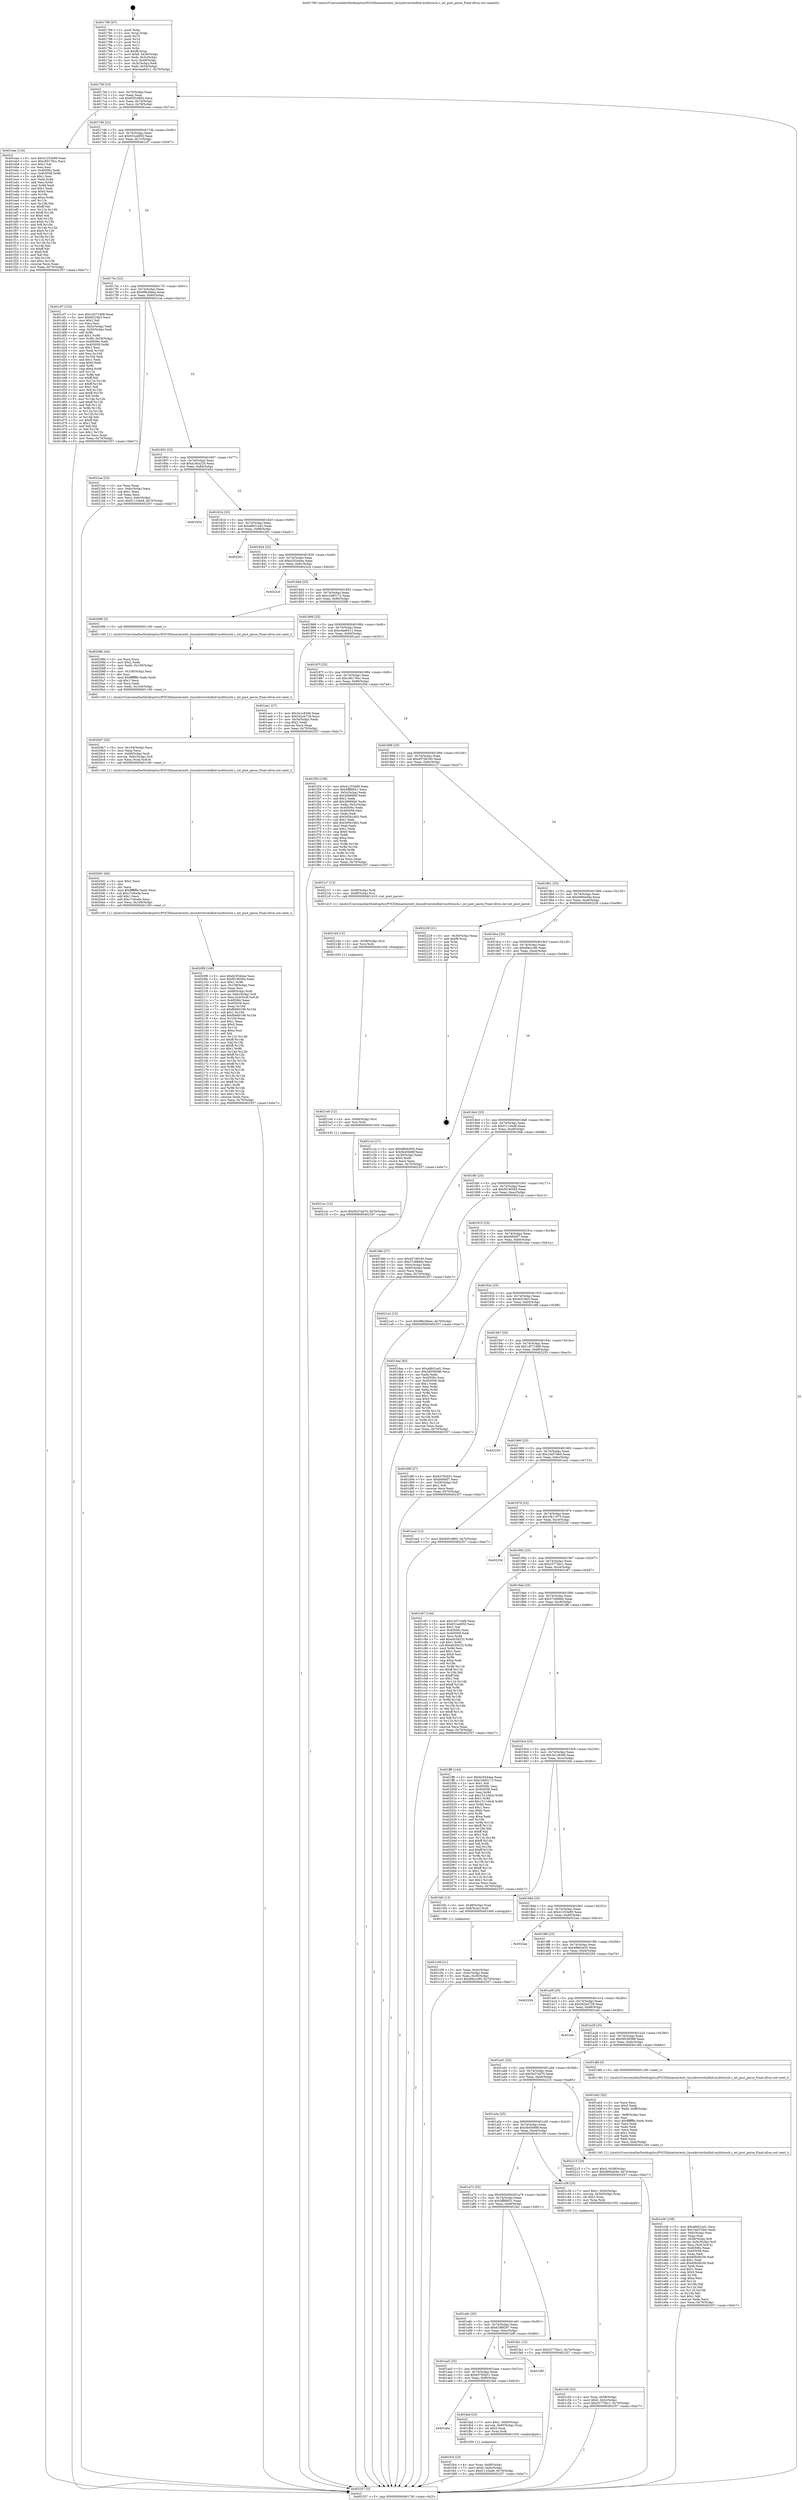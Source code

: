 digraph "0x401790" {
  label = "0x401790 (/mnt/c/Users/mathe/Desktop/tcc/POCII/binaries/extr_linuxdrivershidhid-multitouch.c_mt_post_parse_Final-ollvm.out::main(0))"
  labelloc = "t"
  node[shape=record]

  Entry [label="",width=0.3,height=0.3,shape=circle,fillcolor=black,style=filled]
  "0x4017bf" [label="{
     0x4017bf [23]\l
     | [instrs]\l
     &nbsp;&nbsp;0x4017bf \<+3\>: mov -0x70(%rbp),%eax\l
     &nbsp;&nbsp;0x4017c2 \<+2\>: mov %eax,%ecx\l
     &nbsp;&nbsp;0x4017c4 \<+6\>: sub $0x83f1d902,%ecx\l
     &nbsp;&nbsp;0x4017ca \<+3\>: mov %eax,-0x74(%rbp)\l
     &nbsp;&nbsp;0x4017cd \<+3\>: mov %ecx,-0x78(%rbp)\l
     &nbsp;&nbsp;0x4017d0 \<+6\>: je 0000000000401eae \<main+0x71e\>\l
  }"]
  "0x401eae" [label="{
     0x401eae [134]\l
     | [instrs]\l
     &nbsp;&nbsp;0x401eae \<+5\>: mov $0x41253e99,%eax\l
     &nbsp;&nbsp;0x401eb3 \<+5\>: mov $0xc90178cc,%ecx\l
     &nbsp;&nbsp;0x401eb8 \<+2\>: mov $0x1,%dl\l
     &nbsp;&nbsp;0x401eba \<+2\>: xor %esi,%esi\l
     &nbsp;&nbsp;0x401ebc \<+7\>: mov 0x40506c,%edi\l
     &nbsp;&nbsp;0x401ec3 \<+8\>: mov 0x405058,%r8d\l
     &nbsp;&nbsp;0x401ecb \<+3\>: sub $0x1,%esi\l
     &nbsp;&nbsp;0x401ece \<+3\>: mov %edi,%r9d\l
     &nbsp;&nbsp;0x401ed1 \<+3\>: add %esi,%r9d\l
     &nbsp;&nbsp;0x401ed4 \<+4\>: imul %r9d,%edi\l
     &nbsp;&nbsp;0x401ed8 \<+3\>: and $0x1,%edi\l
     &nbsp;&nbsp;0x401edb \<+3\>: cmp $0x0,%edi\l
     &nbsp;&nbsp;0x401ede \<+4\>: sete %r10b\l
     &nbsp;&nbsp;0x401ee2 \<+4\>: cmp $0xa,%r8d\l
     &nbsp;&nbsp;0x401ee6 \<+4\>: setl %r11b\l
     &nbsp;&nbsp;0x401eea \<+3\>: mov %r10b,%bl\l
     &nbsp;&nbsp;0x401eed \<+3\>: xor $0xff,%bl\l
     &nbsp;&nbsp;0x401ef0 \<+3\>: mov %r11b,%r14b\l
     &nbsp;&nbsp;0x401ef3 \<+4\>: xor $0xff,%r14b\l
     &nbsp;&nbsp;0x401ef7 \<+3\>: xor $0x0,%dl\l
     &nbsp;&nbsp;0x401efa \<+3\>: mov %bl,%r15b\l
     &nbsp;&nbsp;0x401efd \<+4\>: and $0x0,%r15b\l
     &nbsp;&nbsp;0x401f01 \<+3\>: and %dl,%r10b\l
     &nbsp;&nbsp;0x401f04 \<+3\>: mov %r14b,%r12b\l
     &nbsp;&nbsp;0x401f07 \<+4\>: and $0x0,%r12b\l
     &nbsp;&nbsp;0x401f0b \<+3\>: and %dl,%r11b\l
     &nbsp;&nbsp;0x401f0e \<+3\>: or %r10b,%r15b\l
     &nbsp;&nbsp;0x401f11 \<+3\>: or %r11b,%r12b\l
     &nbsp;&nbsp;0x401f14 \<+3\>: xor %r12b,%r15b\l
     &nbsp;&nbsp;0x401f17 \<+3\>: or %r14b,%bl\l
     &nbsp;&nbsp;0x401f1a \<+3\>: xor $0xff,%bl\l
     &nbsp;&nbsp;0x401f1d \<+3\>: or $0x0,%dl\l
     &nbsp;&nbsp;0x401f20 \<+2\>: and %dl,%bl\l
     &nbsp;&nbsp;0x401f22 \<+3\>: or %bl,%r15b\l
     &nbsp;&nbsp;0x401f25 \<+4\>: test $0x1,%r15b\l
     &nbsp;&nbsp;0x401f29 \<+3\>: cmovne %ecx,%eax\l
     &nbsp;&nbsp;0x401f2c \<+3\>: mov %eax,-0x70(%rbp)\l
     &nbsp;&nbsp;0x401f2f \<+5\>: jmp 0000000000402357 \<main+0xbc7\>\l
  }"]
  "0x4017d6" [label="{
     0x4017d6 [22]\l
     | [instrs]\l
     &nbsp;&nbsp;0x4017d6 \<+5\>: jmp 00000000004017db \<main+0x4b\>\l
     &nbsp;&nbsp;0x4017db \<+3\>: mov -0x74(%rbp),%eax\l
     &nbsp;&nbsp;0x4017de \<+5\>: sub $0x931a4950,%eax\l
     &nbsp;&nbsp;0x4017e3 \<+3\>: mov %eax,-0x7c(%rbp)\l
     &nbsp;&nbsp;0x4017e6 \<+6\>: je 0000000000401cf7 \<main+0x567\>\l
  }"]
  Exit [label="",width=0.3,height=0.3,shape=circle,fillcolor=black,style=filled,peripheries=2]
  "0x401cf7" [label="{
     0x401cf7 [152]\l
     | [instrs]\l
     &nbsp;&nbsp;0x401cf7 \<+5\>: mov $0x145719d9,%eax\l
     &nbsp;&nbsp;0x401cfc \<+5\>: mov $0xfd316b3,%ecx\l
     &nbsp;&nbsp;0x401d01 \<+2\>: mov $0x1,%dl\l
     &nbsp;&nbsp;0x401d03 \<+2\>: xor %esi,%esi\l
     &nbsp;&nbsp;0x401d05 \<+3\>: mov -0x5c(%rbp),%edi\l
     &nbsp;&nbsp;0x401d08 \<+3\>: cmp -0x50(%rbp),%edi\l
     &nbsp;&nbsp;0x401d0b \<+4\>: setl %r8b\l
     &nbsp;&nbsp;0x401d0f \<+4\>: and $0x1,%r8b\l
     &nbsp;&nbsp;0x401d13 \<+4\>: mov %r8b,-0x29(%rbp)\l
     &nbsp;&nbsp;0x401d17 \<+7\>: mov 0x40506c,%edi\l
     &nbsp;&nbsp;0x401d1e \<+8\>: mov 0x405058,%r9d\l
     &nbsp;&nbsp;0x401d26 \<+3\>: sub $0x1,%esi\l
     &nbsp;&nbsp;0x401d29 \<+3\>: mov %edi,%r10d\l
     &nbsp;&nbsp;0x401d2c \<+3\>: add %esi,%r10d\l
     &nbsp;&nbsp;0x401d2f \<+4\>: imul %r10d,%edi\l
     &nbsp;&nbsp;0x401d33 \<+3\>: and $0x1,%edi\l
     &nbsp;&nbsp;0x401d36 \<+3\>: cmp $0x0,%edi\l
     &nbsp;&nbsp;0x401d39 \<+4\>: sete %r8b\l
     &nbsp;&nbsp;0x401d3d \<+4\>: cmp $0xa,%r9d\l
     &nbsp;&nbsp;0x401d41 \<+4\>: setl %r11b\l
     &nbsp;&nbsp;0x401d45 \<+3\>: mov %r8b,%bl\l
     &nbsp;&nbsp;0x401d48 \<+3\>: xor $0xff,%bl\l
     &nbsp;&nbsp;0x401d4b \<+3\>: mov %r11b,%r14b\l
     &nbsp;&nbsp;0x401d4e \<+4\>: xor $0xff,%r14b\l
     &nbsp;&nbsp;0x401d52 \<+3\>: xor $0x1,%dl\l
     &nbsp;&nbsp;0x401d55 \<+3\>: mov %bl,%r15b\l
     &nbsp;&nbsp;0x401d58 \<+4\>: and $0xff,%r15b\l
     &nbsp;&nbsp;0x401d5c \<+3\>: and %dl,%r8b\l
     &nbsp;&nbsp;0x401d5f \<+3\>: mov %r14b,%r12b\l
     &nbsp;&nbsp;0x401d62 \<+4\>: and $0xff,%r12b\l
     &nbsp;&nbsp;0x401d66 \<+3\>: and %dl,%r11b\l
     &nbsp;&nbsp;0x401d69 \<+3\>: or %r8b,%r15b\l
     &nbsp;&nbsp;0x401d6c \<+3\>: or %r11b,%r12b\l
     &nbsp;&nbsp;0x401d6f \<+3\>: xor %r12b,%r15b\l
     &nbsp;&nbsp;0x401d72 \<+3\>: or %r14b,%bl\l
     &nbsp;&nbsp;0x401d75 \<+3\>: xor $0xff,%bl\l
     &nbsp;&nbsp;0x401d78 \<+3\>: or $0x1,%dl\l
     &nbsp;&nbsp;0x401d7b \<+2\>: and %dl,%bl\l
     &nbsp;&nbsp;0x401d7d \<+3\>: or %bl,%r15b\l
     &nbsp;&nbsp;0x401d80 \<+4\>: test $0x1,%r15b\l
     &nbsp;&nbsp;0x401d84 \<+3\>: cmovne %ecx,%eax\l
     &nbsp;&nbsp;0x401d87 \<+3\>: mov %eax,-0x70(%rbp)\l
     &nbsp;&nbsp;0x401d8a \<+5\>: jmp 0000000000402357 \<main+0xbc7\>\l
  }"]
  "0x4017ec" [label="{
     0x4017ec [22]\l
     | [instrs]\l
     &nbsp;&nbsp;0x4017ec \<+5\>: jmp 00000000004017f1 \<main+0x61\>\l
     &nbsp;&nbsp;0x4017f1 \<+3\>: mov -0x74(%rbp),%eax\l
     &nbsp;&nbsp;0x4017f4 \<+5\>: sub $0x99b29eee,%eax\l
     &nbsp;&nbsp;0x4017f9 \<+3\>: mov %eax,-0x80(%rbp)\l
     &nbsp;&nbsp;0x4017fc \<+6\>: je 00000000004021ae \<main+0xa1e\>\l
  }"]
  "0x4021ec" [label="{
     0x4021ec [12]\l
     | [instrs]\l
     &nbsp;&nbsp;0x4021ec \<+7\>: movl $0x5b37ad70,-0x70(%rbp)\l
     &nbsp;&nbsp;0x4021f3 \<+5\>: jmp 0000000000402357 \<main+0xbc7\>\l
  }"]
  "0x4021ae" [label="{
     0x4021ae [25]\l
     | [instrs]\l
     &nbsp;&nbsp;0x4021ae \<+2\>: xor %eax,%eax\l
     &nbsp;&nbsp;0x4021b0 \<+3\>: mov -0x6c(%rbp),%ecx\l
     &nbsp;&nbsp;0x4021b3 \<+3\>: sub $0x1,%eax\l
     &nbsp;&nbsp;0x4021b6 \<+2\>: sub %eax,%ecx\l
     &nbsp;&nbsp;0x4021b8 \<+3\>: mov %ecx,-0x6c(%rbp)\l
     &nbsp;&nbsp;0x4021bb \<+7\>: movl $0xf1110a48,-0x70(%rbp)\l
     &nbsp;&nbsp;0x4021c2 \<+5\>: jmp 0000000000402357 \<main+0xbc7\>\l
  }"]
  "0x401802" [label="{
     0x401802 [25]\l
     | [instrs]\l
     &nbsp;&nbsp;0x401802 \<+5\>: jmp 0000000000401807 \<main+0x77\>\l
     &nbsp;&nbsp;0x401807 \<+3\>: mov -0x74(%rbp),%eax\l
     &nbsp;&nbsp;0x40180a \<+5\>: sub $0xa18ca220,%eax\l
     &nbsp;&nbsp;0x40180f \<+6\>: mov %eax,-0x84(%rbp)\l
     &nbsp;&nbsp;0x401815 \<+6\>: je 0000000000401b54 \<main+0x3c4\>\l
  }"]
  "0x4021e0" [label="{
     0x4021e0 [12]\l
     | [instrs]\l
     &nbsp;&nbsp;0x4021e0 \<+4\>: mov -0x68(%rbp),%rsi\l
     &nbsp;&nbsp;0x4021e4 \<+3\>: mov %rsi,%rdi\l
     &nbsp;&nbsp;0x4021e7 \<+5\>: call 0000000000401030 \<free@plt\>\l
     | [calls]\l
     &nbsp;&nbsp;0x401030 \{1\} (unknown)\l
  }"]
  "0x401b54" [label="{
     0x401b54\l
  }", style=dashed]
  "0x40181b" [label="{
     0x40181b [25]\l
     | [instrs]\l
     &nbsp;&nbsp;0x40181b \<+5\>: jmp 0000000000401820 \<main+0x90\>\l
     &nbsp;&nbsp;0x401820 \<+3\>: mov -0x74(%rbp),%eax\l
     &nbsp;&nbsp;0x401823 \<+5\>: sub $0xa8b51ed1,%eax\l
     &nbsp;&nbsp;0x401828 \<+6\>: mov %eax,-0x88(%rbp)\l
     &nbsp;&nbsp;0x40182e \<+6\>: je 0000000000402261 \<main+0xad1\>\l
  }"]
  "0x4021d4" [label="{
     0x4021d4 [12]\l
     | [instrs]\l
     &nbsp;&nbsp;0x4021d4 \<+4\>: mov -0x58(%rbp),%rsi\l
     &nbsp;&nbsp;0x4021d8 \<+3\>: mov %rsi,%rdi\l
     &nbsp;&nbsp;0x4021db \<+5\>: call 0000000000401030 \<free@plt\>\l
     | [calls]\l
     &nbsp;&nbsp;0x401030 \{1\} (unknown)\l
  }"]
  "0x402261" [label="{
     0x402261\l
  }", style=dashed]
  "0x401834" [label="{
     0x401834 [25]\l
     | [instrs]\l
     &nbsp;&nbsp;0x401834 \<+5\>: jmp 0000000000401839 \<main+0xa9\>\l
     &nbsp;&nbsp;0x401839 \<+3\>: mov -0x74(%rbp),%eax\l
     &nbsp;&nbsp;0x40183c \<+5\>: sub $0xb25544ee,%eax\l
     &nbsp;&nbsp;0x401841 \<+6\>: mov %eax,-0x8c(%rbp)\l
     &nbsp;&nbsp;0x401847 \<+6\>: je 00000000004022cd \<main+0xb3d\>\l
  }"]
  "0x4020f9" [label="{
     0x4020f9 [169]\l
     | [instrs]\l
     &nbsp;&nbsp;0x4020f9 \<+5\>: mov $0xb25544ee,%ecx\l
     &nbsp;&nbsp;0x4020fe \<+5\>: mov $0xf9190584,%edx\l
     &nbsp;&nbsp;0x402103 \<+3\>: mov $0x1,%r9b\l
     &nbsp;&nbsp;0x402106 \<+6\>: mov -0x108(%rbp),%esi\l
     &nbsp;&nbsp;0x40210c \<+3\>: imul %eax,%esi\l
     &nbsp;&nbsp;0x40210f \<+4\>: mov -0x68(%rbp),%rdi\l
     &nbsp;&nbsp;0x402113 \<+4\>: movslq -0x6c(%rbp),%r8\l
     &nbsp;&nbsp;0x402117 \<+5\>: mov %esi,0x4(%rdi,%r8,8)\l
     &nbsp;&nbsp;0x40211c \<+7\>: mov 0x40506c,%eax\l
     &nbsp;&nbsp;0x402123 \<+7\>: mov 0x405058,%esi\l
     &nbsp;&nbsp;0x40212a \<+3\>: mov %eax,%r10d\l
     &nbsp;&nbsp;0x40212d \<+7\>: sub $0xfb9d0199,%r10d\l
     &nbsp;&nbsp;0x402134 \<+4\>: sub $0x1,%r10d\l
     &nbsp;&nbsp;0x402138 \<+7\>: add $0xfb9d0199,%r10d\l
     &nbsp;&nbsp;0x40213f \<+4\>: imul %r10d,%eax\l
     &nbsp;&nbsp;0x402143 \<+3\>: and $0x1,%eax\l
     &nbsp;&nbsp;0x402146 \<+3\>: cmp $0x0,%eax\l
     &nbsp;&nbsp;0x402149 \<+4\>: sete %r11b\l
     &nbsp;&nbsp;0x40214d \<+3\>: cmp $0xa,%esi\l
     &nbsp;&nbsp;0x402150 \<+3\>: setl %bl\l
     &nbsp;&nbsp;0x402153 \<+3\>: mov %r11b,%r14b\l
     &nbsp;&nbsp;0x402156 \<+4\>: xor $0xff,%r14b\l
     &nbsp;&nbsp;0x40215a \<+3\>: mov %bl,%r15b\l
     &nbsp;&nbsp;0x40215d \<+4\>: xor $0xff,%r15b\l
     &nbsp;&nbsp;0x402161 \<+4\>: xor $0x1,%r9b\l
     &nbsp;&nbsp;0x402165 \<+3\>: mov %r14b,%r12b\l
     &nbsp;&nbsp;0x402168 \<+4\>: and $0xff,%r12b\l
     &nbsp;&nbsp;0x40216c \<+3\>: and %r9b,%r11b\l
     &nbsp;&nbsp;0x40216f \<+3\>: mov %r15b,%r13b\l
     &nbsp;&nbsp;0x402172 \<+4\>: and $0xff,%r13b\l
     &nbsp;&nbsp;0x402176 \<+3\>: and %r9b,%bl\l
     &nbsp;&nbsp;0x402179 \<+3\>: or %r11b,%r12b\l
     &nbsp;&nbsp;0x40217c \<+3\>: or %bl,%r13b\l
     &nbsp;&nbsp;0x40217f \<+3\>: xor %r13b,%r12b\l
     &nbsp;&nbsp;0x402182 \<+3\>: or %r15b,%r14b\l
     &nbsp;&nbsp;0x402185 \<+4\>: xor $0xff,%r14b\l
     &nbsp;&nbsp;0x402189 \<+4\>: or $0x1,%r9b\l
     &nbsp;&nbsp;0x40218d \<+3\>: and %r9b,%r14b\l
     &nbsp;&nbsp;0x402190 \<+3\>: or %r14b,%r12b\l
     &nbsp;&nbsp;0x402193 \<+4\>: test $0x1,%r12b\l
     &nbsp;&nbsp;0x402197 \<+3\>: cmovne %edx,%ecx\l
     &nbsp;&nbsp;0x40219a \<+3\>: mov %ecx,-0x70(%rbp)\l
     &nbsp;&nbsp;0x40219d \<+5\>: jmp 0000000000402357 \<main+0xbc7\>\l
  }"]
  "0x4022cd" [label="{
     0x4022cd\l
  }", style=dashed]
  "0x40184d" [label="{
     0x40184d [25]\l
     | [instrs]\l
     &nbsp;&nbsp;0x40184d \<+5\>: jmp 0000000000401852 \<main+0xc2\>\l
     &nbsp;&nbsp;0x401852 \<+3\>: mov -0x74(%rbp),%eax\l
     &nbsp;&nbsp;0x401855 \<+5\>: sub $0xc2dd5172,%eax\l
     &nbsp;&nbsp;0x40185a \<+6\>: mov %eax,-0x90(%rbp)\l
     &nbsp;&nbsp;0x401860 \<+6\>: je 0000000000402086 \<main+0x8f6\>\l
  }"]
  "0x4020d1" [label="{
     0x4020d1 [40]\l
     | [instrs]\l
     &nbsp;&nbsp;0x4020d1 \<+5\>: mov $0x2,%ecx\l
     &nbsp;&nbsp;0x4020d6 \<+1\>: cltd\l
     &nbsp;&nbsp;0x4020d7 \<+2\>: idiv %ecx\l
     &nbsp;&nbsp;0x4020d9 \<+6\>: imul $0xfffffffe,%edx,%ecx\l
     &nbsp;&nbsp;0x4020df \<+6\>: sub $0xc7cdcefa,%ecx\l
     &nbsp;&nbsp;0x4020e5 \<+3\>: add $0x1,%ecx\l
     &nbsp;&nbsp;0x4020e8 \<+6\>: add $0xc7cdcefa,%ecx\l
     &nbsp;&nbsp;0x4020ee \<+6\>: mov %ecx,-0x108(%rbp)\l
     &nbsp;&nbsp;0x4020f4 \<+5\>: call 0000000000401160 \<next_i\>\l
     | [calls]\l
     &nbsp;&nbsp;0x401160 \{1\} (/mnt/c/Users/mathe/Desktop/tcc/POCII/binaries/extr_linuxdrivershidhid-multitouch.c_mt_post_parse_Final-ollvm.out::next_i)\l
  }"]
  "0x402086" [label="{
     0x402086 [5]\l
     | [instrs]\l
     &nbsp;&nbsp;0x402086 \<+5\>: call 0000000000401160 \<next_i\>\l
     | [calls]\l
     &nbsp;&nbsp;0x401160 \{1\} (/mnt/c/Users/mathe/Desktop/tcc/POCII/binaries/extr_linuxdrivershidhid-multitouch.c_mt_post_parse_Final-ollvm.out::next_i)\l
  }"]
  "0x401866" [label="{
     0x401866 [25]\l
     | [instrs]\l
     &nbsp;&nbsp;0x401866 \<+5\>: jmp 000000000040186b \<main+0xdb\>\l
     &nbsp;&nbsp;0x40186b \<+3\>: mov -0x74(%rbp),%eax\l
     &nbsp;&nbsp;0x40186e \<+5\>: sub $0xc4ae6511,%eax\l
     &nbsp;&nbsp;0x401873 \<+6\>: mov %eax,-0x94(%rbp)\l
     &nbsp;&nbsp;0x401879 \<+6\>: je 0000000000401ae1 \<main+0x351\>\l
  }"]
  "0x4020b7" [label="{
     0x4020b7 [26]\l
     | [instrs]\l
     &nbsp;&nbsp;0x4020b7 \<+6\>: mov -0x104(%rbp),%ecx\l
     &nbsp;&nbsp;0x4020bd \<+3\>: imul %eax,%ecx\l
     &nbsp;&nbsp;0x4020c0 \<+4\>: mov -0x68(%rbp),%rdi\l
     &nbsp;&nbsp;0x4020c4 \<+4\>: movslq -0x6c(%rbp),%r8\l
     &nbsp;&nbsp;0x4020c8 \<+4\>: mov %ecx,(%rdi,%r8,8)\l
     &nbsp;&nbsp;0x4020cc \<+5\>: call 0000000000401160 \<next_i\>\l
     | [calls]\l
     &nbsp;&nbsp;0x401160 \{1\} (/mnt/c/Users/mathe/Desktop/tcc/POCII/binaries/extr_linuxdrivershidhid-multitouch.c_mt_post_parse_Final-ollvm.out::next_i)\l
  }"]
  "0x401ae1" [label="{
     0x401ae1 [27]\l
     | [instrs]\l
     &nbsp;&nbsp;0x401ae1 \<+5\>: mov $0x3e1c83d0,%eax\l
     &nbsp;&nbsp;0x401ae6 \<+5\>: mov $0x542a4728,%ecx\l
     &nbsp;&nbsp;0x401aeb \<+3\>: mov -0x34(%rbp),%edx\l
     &nbsp;&nbsp;0x401aee \<+3\>: cmp $0x2,%edx\l
     &nbsp;&nbsp;0x401af1 \<+3\>: cmovne %ecx,%eax\l
     &nbsp;&nbsp;0x401af4 \<+3\>: mov %eax,-0x70(%rbp)\l
     &nbsp;&nbsp;0x401af7 \<+5\>: jmp 0000000000402357 \<main+0xbc7\>\l
  }"]
  "0x40187f" [label="{
     0x40187f [25]\l
     | [instrs]\l
     &nbsp;&nbsp;0x40187f \<+5\>: jmp 0000000000401884 \<main+0xf4\>\l
     &nbsp;&nbsp;0x401884 \<+3\>: mov -0x74(%rbp),%eax\l
     &nbsp;&nbsp;0x401887 \<+5\>: sub $0xc90178cc,%eax\l
     &nbsp;&nbsp;0x40188c \<+6\>: mov %eax,-0x98(%rbp)\l
     &nbsp;&nbsp;0x401892 \<+6\>: je 0000000000401f34 \<main+0x7a4\>\l
  }"]
  "0x402357" [label="{
     0x402357 [5]\l
     | [instrs]\l
     &nbsp;&nbsp;0x402357 \<+5\>: jmp 00000000004017bf \<main+0x2f\>\l
  }"]
  "0x401790" [label="{
     0x401790 [47]\l
     | [instrs]\l
     &nbsp;&nbsp;0x401790 \<+1\>: push %rbp\l
     &nbsp;&nbsp;0x401791 \<+3\>: mov %rsp,%rbp\l
     &nbsp;&nbsp;0x401794 \<+2\>: push %r15\l
     &nbsp;&nbsp;0x401796 \<+2\>: push %r14\l
     &nbsp;&nbsp;0x401798 \<+2\>: push %r13\l
     &nbsp;&nbsp;0x40179a \<+2\>: push %r12\l
     &nbsp;&nbsp;0x40179c \<+1\>: push %rbx\l
     &nbsp;&nbsp;0x40179d \<+7\>: sub $0xf8,%rsp\l
     &nbsp;&nbsp;0x4017a4 \<+7\>: movl $0x0,-0x38(%rbp)\l
     &nbsp;&nbsp;0x4017ab \<+3\>: mov %edi,-0x3c(%rbp)\l
     &nbsp;&nbsp;0x4017ae \<+4\>: mov %rsi,-0x48(%rbp)\l
     &nbsp;&nbsp;0x4017b2 \<+3\>: mov -0x3c(%rbp),%edi\l
     &nbsp;&nbsp;0x4017b5 \<+3\>: mov %edi,-0x34(%rbp)\l
     &nbsp;&nbsp;0x4017b8 \<+7\>: movl $0xc4ae6511,-0x70(%rbp)\l
  }"]
  "0x40208b" [label="{
     0x40208b [44]\l
     | [instrs]\l
     &nbsp;&nbsp;0x40208b \<+2\>: xor %ecx,%ecx\l
     &nbsp;&nbsp;0x40208d \<+5\>: mov $0x2,%edx\l
     &nbsp;&nbsp;0x402092 \<+6\>: mov %edx,-0x100(%rbp)\l
     &nbsp;&nbsp;0x402098 \<+1\>: cltd\l
     &nbsp;&nbsp;0x402099 \<+6\>: mov -0x100(%rbp),%esi\l
     &nbsp;&nbsp;0x40209f \<+2\>: idiv %esi\l
     &nbsp;&nbsp;0x4020a1 \<+6\>: imul $0xfffffffe,%edx,%edx\l
     &nbsp;&nbsp;0x4020a7 \<+3\>: sub $0x1,%ecx\l
     &nbsp;&nbsp;0x4020aa \<+2\>: sub %ecx,%edx\l
     &nbsp;&nbsp;0x4020ac \<+6\>: mov %edx,-0x104(%rbp)\l
     &nbsp;&nbsp;0x4020b2 \<+5\>: call 0000000000401160 \<next_i\>\l
     | [calls]\l
     &nbsp;&nbsp;0x401160 \{1\} (/mnt/c/Users/mathe/Desktop/tcc/POCII/binaries/extr_linuxdrivershidhid-multitouch.c_mt_post_parse_Final-ollvm.out::next_i)\l
  }"]
  "0x401f34" [label="{
     0x401f34 [109]\l
     | [instrs]\l
     &nbsp;&nbsp;0x401f34 \<+5\>: mov $0x41253e99,%eax\l
     &nbsp;&nbsp;0x401f39 \<+5\>: mov $0x5ff88651,%ecx\l
     &nbsp;&nbsp;0x401f3e \<+3\>: mov -0x5c(%rbp),%edx\l
     &nbsp;&nbsp;0x401f41 \<+6\>: sub $0x26666b0,%edx\l
     &nbsp;&nbsp;0x401f47 \<+3\>: add $0x1,%edx\l
     &nbsp;&nbsp;0x401f4a \<+6\>: add $0x26666b0,%edx\l
     &nbsp;&nbsp;0x401f50 \<+3\>: mov %edx,-0x5c(%rbp)\l
     &nbsp;&nbsp;0x401f53 \<+7\>: mov 0x40506c,%edx\l
     &nbsp;&nbsp;0x401f5a \<+7\>: mov 0x405058,%esi\l
     &nbsp;&nbsp;0x401f61 \<+2\>: mov %edx,%edi\l
     &nbsp;&nbsp;0x401f63 \<+6\>: sub $0x5d5b1db3,%edi\l
     &nbsp;&nbsp;0x401f69 \<+3\>: sub $0x1,%edi\l
     &nbsp;&nbsp;0x401f6c \<+6\>: add $0x5d5b1db3,%edi\l
     &nbsp;&nbsp;0x401f72 \<+3\>: imul %edi,%edx\l
     &nbsp;&nbsp;0x401f75 \<+3\>: and $0x1,%edx\l
     &nbsp;&nbsp;0x401f78 \<+3\>: cmp $0x0,%edx\l
     &nbsp;&nbsp;0x401f7b \<+4\>: sete %r8b\l
     &nbsp;&nbsp;0x401f7f \<+3\>: cmp $0xa,%esi\l
     &nbsp;&nbsp;0x401f82 \<+4\>: setl %r9b\l
     &nbsp;&nbsp;0x401f86 \<+3\>: mov %r8b,%r10b\l
     &nbsp;&nbsp;0x401f89 \<+3\>: and %r9b,%r10b\l
     &nbsp;&nbsp;0x401f8c \<+3\>: xor %r9b,%r8b\l
     &nbsp;&nbsp;0x401f8f \<+3\>: or %r8b,%r10b\l
     &nbsp;&nbsp;0x401f92 \<+4\>: test $0x1,%r10b\l
     &nbsp;&nbsp;0x401f96 \<+3\>: cmovne %ecx,%eax\l
     &nbsp;&nbsp;0x401f99 \<+3\>: mov %eax,-0x70(%rbp)\l
     &nbsp;&nbsp;0x401f9c \<+5\>: jmp 0000000000402357 \<main+0xbc7\>\l
  }"]
  "0x401898" [label="{
     0x401898 [25]\l
     | [instrs]\l
     &nbsp;&nbsp;0x401898 \<+5\>: jmp 000000000040189d \<main+0x10d\>\l
     &nbsp;&nbsp;0x40189d \<+3\>: mov -0x74(%rbp),%eax\l
     &nbsp;&nbsp;0x4018a0 \<+5\>: sub $0xd57d9160,%eax\l
     &nbsp;&nbsp;0x4018a5 \<+6\>: mov %eax,-0x9c(%rbp)\l
     &nbsp;&nbsp;0x4018ab \<+6\>: je 00000000004021c7 \<main+0xa37\>\l
  }"]
  "0x401fc4" [label="{
     0x401fc4 [23]\l
     | [instrs]\l
     &nbsp;&nbsp;0x401fc4 \<+4\>: mov %rax,-0x68(%rbp)\l
     &nbsp;&nbsp;0x401fc8 \<+7\>: movl $0x0,-0x6c(%rbp)\l
     &nbsp;&nbsp;0x401fcf \<+7\>: movl $0xf1110a48,-0x70(%rbp)\l
     &nbsp;&nbsp;0x401fd6 \<+5\>: jmp 0000000000402357 \<main+0xbc7\>\l
  }"]
  "0x4021c7" [label="{
     0x4021c7 [13]\l
     | [instrs]\l
     &nbsp;&nbsp;0x4021c7 \<+4\>: mov -0x58(%rbp),%rdi\l
     &nbsp;&nbsp;0x4021cb \<+4\>: mov -0x68(%rbp),%rsi\l
     &nbsp;&nbsp;0x4021cf \<+5\>: call 0000000000401410 \<mt_post_parse\>\l
     | [calls]\l
     &nbsp;&nbsp;0x401410 \{1\} (/mnt/c/Users/mathe/Desktop/tcc/POCII/binaries/extr_linuxdrivershidhid-multitouch.c_mt_post_parse_Final-ollvm.out::mt_post_parse)\l
  }"]
  "0x4018b1" [label="{
     0x4018b1 [25]\l
     | [instrs]\l
     &nbsp;&nbsp;0x4018b1 \<+5\>: jmp 00000000004018b6 \<main+0x126\>\l
     &nbsp;&nbsp;0x4018b6 \<+3\>: mov -0x74(%rbp),%eax\l
     &nbsp;&nbsp;0x4018b9 \<+5\>: sub $0xd994a64e,%eax\l
     &nbsp;&nbsp;0x4018be \<+6\>: mov %eax,-0xa0(%rbp)\l
     &nbsp;&nbsp;0x4018c4 \<+6\>: je 0000000000402228 \<main+0xa98\>\l
  }"]
  "0x401abe" [label="{
     0x401abe\l
  }", style=dashed]
  "0x402228" [label="{
     0x402228 [21]\l
     | [instrs]\l
     &nbsp;&nbsp;0x402228 \<+3\>: mov -0x38(%rbp),%eax\l
     &nbsp;&nbsp;0x40222b \<+7\>: add $0xf8,%rsp\l
     &nbsp;&nbsp;0x402232 \<+1\>: pop %rbx\l
     &nbsp;&nbsp;0x402233 \<+2\>: pop %r12\l
     &nbsp;&nbsp;0x402235 \<+2\>: pop %r13\l
     &nbsp;&nbsp;0x402237 \<+2\>: pop %r14\l
     &nbsp;&nbsp;0x402239 \<+2\>: pop %r15\l
     &nbsp;&nbsp;0x40223b \<+1\>: pop %rbp\l
     &nbsp;&nbsp;0x40223c \<+1\>: ret\l
  }"]
  "0x4018ca" [label="{
     0x4018ca [25]\l
     | [instrs]\l
     &nbsp;&nbsp;0x4018ca \<+5\>: jmp 00000000004018cf \<main+0x13f\>\l
     &nbsp;&nbsp;0x4018cf \<+3\>: mov -0x74(%rbp),%eax\l
     &nbsp;&nbsp;0x4018d2 \<+5\>: sub $0xdf4ccc90,%eax\l
     &nbsp;&nbsp;0x4018d7 \<+6\>: mov %eax,-0xa4(%rbp)\l
     &nbsp;&nbsp;0x4018dd \<+6\>: je 0000000000401c1e \<main+0x48e\>\l
  }"]
  "0x401fad" [label="{
     0x401fad [23]\l
     | [instrs]\l
     &nbsp;&nbsp;0x401fad \<+7\>: movl $0x1,-0x60(%rbp)\l
     &nbsp;&nbsp;0x401fb4 \<+4\>: movslq -0x60(%rbp),%rax\l
     &nbsp;&nbsp;0x401fb8 \<+4\>: shl $0x3,%rax\l
     &nbsp;&nbsp;0x401fbc \<+3\>: mov %rax,%rdi\l
     &nbsp;&nbsp;0x401fbf \<+5\>: call 0000000000401050 \<malloc@plt\>\l
     | [calls]\l
     &nbsp;&nbsp;0x401050 \{1\} (unknown)\l
  }"]
  "0x401c1e" [label="{
     0x401c1e [27]\l
     | [instrs]\l
     &nbsp;&nbsp;0x401c1e \<+5\>: mov $0x68b9c005,%eax\l
     &nbsp;&nbsp;0x401c23 \<+5\>: mov $0x5b45668f,%ecx\l
     &nbsp;&nbsp;0x401c28 \<+3\>: mov -0x30(%rbp),%edx\l
     &nbsp;&nbsp;0x401c2b \<+3\>: cmp $0x0,%edx\l
     &nbsp;&nbsp;0x401c2e \<+3\>: cmove %ecx,%eax\l
     &nbsp;&nbsp;0x401c31 \<+3\>: mov %eax,-0x70(%rbp)\l
     &nbsp;&nbsp;0x401c34 \<+5\>: jmp 0000000000402357 \<main+0xbc7\>\l
  }"]
  "0x4018e3" [label="{
     0x4018e3 [25]\l
     | [instrs]\l
     &nbsp;&nbsp;0x4018e3 \<+5\>: jmp 00000000004018e8 \<main+0x158\>\l
     &nbsp;&nbsp;0x4018e8 \<+3\>: mov -0x74(%rbp),%eax\l
     &nbsp;&nbsp;0x4018eb \<+5\>: sub $0xf1110a48,%eax\l
     &nbsp;&nbsp;0x4018f0 \<+6\>: mov %eax,-0xa8(%rbp)\l
     &nbsp;&nbsp;0x4018f6 \<+6\>: je 0000000000401fdb \<main+0x84b\>\l
  }"]
  "0x401aa5" [label="{
     0x401aa5 [25]\l
     | [instrs]\l
     &nbsp;&nbsp;0x401aa5 \<+5\>: jmp 0000000000401aaa \<main+0x31a\>\l
     &nbsp;&nbsp;0x401aaa \<+3\>: mov -0x74(%rbp),%eax\l
     &nbsp;&nbsp;0x401aad \<+5\>: sub $0x63782b51,%eax\l
     &nbsp;&nbsp;0x401ab2 \<+6\>: mov %eax,-0xf0(%rbp)\l
     &nbsp;&nbsp;0x401ab8 \<+6\>: je 0000000000401fad \<main+0x81d\>\l
  }"]
  "0x401fdb" [label="{
     0x401fdb [27]\l
     | [instrs]\l
     &nbsp;&nbsp;0x401fdb \<+5\>: mov $0xd57d9160,%eax\l
     &nbsp;&nbsp;0x401fe0 \<+5\>: mov $0x37c689eb,%ecx\l
     &nbsp;&nbsp;0x401fe5 \<+3\>: mov -0x6c(%rbp),%edx\l
     &nbsp;&nbsp;0x401fe8 \<+3\>: cmp -0x60(%rbp),%edx\l
     &nbsp;&nbsp;0x401feb \<+3\>: cmovl %ecx,%eax\l
     &nbsp;&nbsp;0x401fee \<+3\>: mov %eax,-0x70(%rbp)\l
     &nbsp;&nbsp;0x401ff1 \<+5\>: jmp 0000000000402357 \<main+0xbc7\>\l
  }"]
  "0x4018fc" [label="{
     0x4018fc [25]\l
     | [instrs]\l
     &nbsp;&nbsp;0x4018fc \<+5\>: jmp 0000000000401901 \<main+0x171\>\l
     &nbsp;&nbsp;0x401901 \<+3\>: mov -0x74(%rbp),%eax\l
     &nbsp;&nbsp;0x401904 \<+5\>: sub $0xf9190584,%eax\l
     &nbsp;&nbsp;0x401909 \<+6\>: mov %eax,-0xac(%rbp)\l
     &nbsp;&nbsp;0x40190f \<+6\>: je 00000000004021a2 \<main+0xa12\>\l
  }"]
  "0x401bf0" [label="{
     0x401bf0\l
  }", style=dashed]
  "0x4021a2" [label="{
     0x4021a2 [12]\l
     | [instrs]\l
     &nbsp;&nbsp;0x4021a2 \<+7\>: movl $0x99b29eee,-0x70(%rbp)\l
     &nbsp;&nbsp;0x4021a9 \<+5\>: jmp 0000000000402357 \<main+0xbc7\>\l
  }"]
  "0x401915" [label="{
     0x401915 [25]\l
     | [instrs]\l
     &nbsp;&nbsp;0x401915 \<+5\>: jmp 000000000040191a \<main+0x18a\>\l
     &nbsp;&nbsp;0x40191a \<+3\>: mov -0x74(%rbp),%eax\l
     &nbsp;&nbsp;0x40191d \<+5\>: sub $0xb9f4df7,%eax\l
     &nbsp;&nbsp;0x401922 \<+6\>: mov %eax,-0xb0(%rbp)\l
     &nbsp;&nbsp;0x401928 \<+6\>: je 0000000000401daa \<main+0x61a\>\l
  }"]
  "0x401a8c" [label="{
     0x401a8c [25]\l
     | [instrs]\l
     &nbsp;&nbsp;0x401a8c \<+5\>: jmp 0000000000401a91 \<main+0x301\>\l
     &nbsp;&nbsp;0x401a91 \<+3\>: mov -0x74(%rbp),%eax\l
     &nbsp;&nbsp;0x401a94 \<+5\>: sub $0x6188f297,%eax\l
     &nbsp;&nbsp;0x401a99 \<+6\>: mov %eax,-0xec(%rbp)\l
     &nbsp;&nbsp;0x401a9f \<+6\>: je 0000000000401bf0 \<main+0x460\>\l
  }"]
  "0x401daa" [label="{
     0x401daa [83]\l
     | [instrs]\l
     &nbsp;&nbsp;0x401daa \<+5\>: mov $0xa8b51ed1,%eax\l
     &nbsp;&nbsp;0x401daf \<+5\>: mov $0x58558386,%ecx\l
     &nbsp;&nbsp;0x401db4 \<+2\>: xor %edx,%edx\l
     &nbsp;&nbsp;0x401db6 \<+7\>: mov 0x40506c,%esi\l
     &nbsp;&nbsp;0x401dbd \<+7\>: mov 0x405058,%edi\l
     &nbsp;&nbsp;0x401dc4 \<+3\>: sub $0x1,%edx\l
     &nbsp;&nbsp;0x401dc7 \<+3\>: mov %esi,%r8d\l
     &nbsp;&nbsp;0x401dca \<+3\>: add %edx,%r8d\l
     &nbsp;&nbsp;0x401dcd \<+4\>: imul %r8d,%esi\l
     &nbsp;&nbsp;0x401dd1 \<+3\>: and $0x1,%esi\l
     &nbsp;&nbsp;0x401dd4 \<+3\>: cmp $0x0,%esi\l
     &nbsp;&nbsp;0x401dd7 \<+4\>: sete %r9b\l
     &nbsp;&nbsp;0x401ddb \<+3\>: cmp $0xa,%edi\l
     &nbsp;&nbsp;0x401dde \<+4\>: setl %r10b\l
     &nbsp;&nbsp;0x401de2 \<+3\>: mov %r9b,%r11b\l
     &nbsp;&nbsp;0x401de5 \<+3\>: and %r10b,%r11b\l
     &nbsp;&nbsp;0x401de8 \<+3\>: xor %r10b,%r9b\l
     &nbsp;&nbsp;0x401deb \<+3\>: or %r9b,%r11b\l
     &nbsp;&nbsp;0x401dee \<+4\>: test $0x1,%r11b\l
     &nbsp;&nbsp;0x401df2 \<+3\>: cmovne %ecx,%eax\l
     &nbsp;&nbsp;0x401df5 \<+3\>: mov %eax,-0x70(%rbp)\l
     &nbsp;&nbsp;0x401df8 \<+5\>: jmp 0000000000402357 \<main+0xbc7\>\l
  }"]
  "0x40192e" [label="{
     0x40192e [25]\l
     | [instrs]\l
     &nbsp;&nbsp;0x40192e \<+5\>: jmp 0000000000401933 \<main+0x1a3\>\l
     &nbsp;&nbsp;0x401933 \<+3\>: mov -0x74(%rbp),%eax\l
     &nbsp;&nbsp;0x401936 \<+5\>: sub $0xfd316b3,%eax\l
     &nbsp;&nbsp;0x40193b \<+6\>: mov %eax,-0xb4(%rbp)\l
     &nbsp;&nbsp;0x401941 \<+6\>: je 0000000000401d8f \<main+0x5ff\>\l
  }"]
  "0x401fa1" [label="{
     0x401fa1 [12]\l
     | [instrs]\l
     &nbsp;&nbsp;0x401fa1 \<+7\>: movl $0x25775bc1,-0x70(%rbp)\l
     &nbsp;&nbsp;0x401fa8 \<+5\>: jmp 0000000000402357 \<main+0xbc7\>\l
  }"]
  "0x401d8f" [label="{
     0x401d8f [27]\l
     | [instrs]\l
     &nbsp;&nbsp;0x401d8f \<+5\>: mov $0x63782b51,%eax\l
     &nbsp;&nbsp;0x401d94 \<+5\>: mov $0xb9f4df7,%ecx\l
     &nbsp;&nbsp;0x401d99 \<+3\>: mov -0x29(%rbp),%dl\l
     &nbsp;&nbsp;0x401d9c \<+3\>: test $0x1,%dl\l
     &nbsp;&nbsp;0x401d9f \<+3\>: cmovne %ecx,%eax\l
     &nbsp;&nbsp;0x401da2 \<+3\>: mov %eax,-0x70(%rbp)\l
     &nbsp;&nbsp;0x401da5 \<+5\>: jmp 0000000000402357 \<main+0xbc7\>\l
  }"]
  "0x401947" [label="{
     0x401947 [25]\l
     | [instrs]\l
     &nbsp;&nbsp;0x401947 \<+5\>: jmp 000000000040194c \<main+0x1bc\>\l
     &nbsp;&nbsp;0x40194c \<+3\>: mov -0x74(%rbp),%eax\l
     &nbsp;&nbsp;0x40194f \<+5\>: sub $0x145719d9,%eax\l
     &nbsp;&nbsp;0x401954 \<+6\>: mov %eax,-0xb8(%rbp)\l
     &nbsp;&nbsp;0x40195a \<+6\>: je 0000000000402255 \<main+0xac5\>\l
  }"]
  "0x401e36" [label="{
     0x401e36 [108]\l
     | [instrs]\l
     &nbsp;&nbsp;0x401e36 \<+5\>: mov $0xa8b51ed1,%ecx\l
     &nbsp;&nbsp;0x401e3b \<+5\>: mov $0x1ba57bb0,%edx\l
     &nbsp;&nbsp;0x401e40 \<+6\>: mov -0xfc(%rbp),%esi\l
     &nbsp;&nbsp;0x401e46 \<+3\>: imul %eax,%esi\l
     &nbsp;&nbsp;0x401e49 \<+4\>: mov -0x58(%rbp),%r8\l
     &nbsp;&nbsp;0x401e4d \<+4\>: movslq -0x5c(%rbp),%r9\l
     &nbsp;&nbsp;0x401e51 \<+4\>: mov %esi,(%r8,%r9,4)\l
     &nbsp;&nbsp;0x401e55 \<+7\>: mov 0x40506c,%eax\l
     &nbsp;&nbsp;0x401e5c \<+7\>: mov 0x405058,%esi\l
     &nbsp;&nbsp;0x401e63 \<+2\>: mov %eax,%edi\l
     &nbsp;&nbsp;0x401e65 \<+6\>: sub $0x60b56c56,%edi\l
     &nbsp;&nbsp;0x401e6b \<+3\>: sub $0x1,%edi\l
     &nbsp;&nbsp;0x401e6e \<+6\>: add $0x60b56c56,%edi\l
     &nbsp;&nbsp;0x401e74 \<+3\>: imul %edi,%eax\l
     &nbsp;&nbsp;0x401e77 \<+3\>: and $0x1,%eax\l
     &nbsp;&nbsp;0x401e7a \<+3\>: cmp $0x0,%eax\l
     &nbsp;&nbsp;0x401e7d \<+4\>: sete %r10b\l
     &nbsp;&nbsp;0x401e81 \<+3\>: cmp $0xa,%esi\l
     &nbsp;&nbsp;0x401e84 \<+4\>: setl %r11b\l
     &nbsp;&nbsp;0x401e88 \<+3\>: mov %r10b,%bl\l
     &nbsp;&nbsp;0x401e8b \<+3\>: and %r11b,%bl\l
     &nbsp;&nbsp;0x401e8e \<+3\>: xor %r11b,%r10b\l
     &nbsp;&nbsp;0x401e91 \<+3\>: or %r10b,%bl\l
     &nbsp;&nbsp;0x401e94 \<+3\>: test $0x1,%bl\l
     &nbsp;&nbsp;0x401e97 \<+3\>: cmovne %edx,%ecx\l
     &nbsp;&nbsp;0x401e9a \<+3\>: mov %ecx,-0x70(%rbp)\l
     &nbsp;&nbsp;0x401e9d \<+5\>: jmp 0000000000402357 \<main+0xbc7\>\l
  }"]
  "0x402255" [label="{
     0x402255\l
  }", style=dashed]
  "0x401960" [label="{
     0x401960 [25]\l
     | [instrs]\l
     &nbsp;&nbsp;0x401960 \<+5\>: jmp 0000000000401965 \<main+0x1d5\>\l
     &nbsp;&nbsp;0x401965 \<+3\>: mov -0x74(%rbp),%eax\l
     &nbsp;&nbsp;0x401968 \<+5\>: sub $0x1ba57bb0,%eax\l
     &nbsp;&nbsp;0x40196d \<+6\>: mov %eax,-0xbc(%rbp)\l
     &nbsp;&nbsp;0x401973 \<+6\>: je 0000000000401ea2 \<main+0x712\>\l
  }"]
  "0x401e02" [label="{
     0x401e02 [52]\l
     | [instrs]\l
     &nbsp;&nbsp;0x401e02 \<+2\>: xor %ecx,%ecx\l
     &nbsp;&nbsp;0x401e04 \<+5\>: mov $0x2,%edx\l
     &nbsp;&nbsp;0x401e09 \<+6\>: mov %edx,-0xf8(%rbp)\l
     &nbsp;&nbsp;0x401e0f \<+1\>: cltd\l
     &nbsp;&nbsp;0x401e10 \<+6\>: mov -0xf8(%rbp),%esi\l
     &nbsp;&nbsp;0x401e16 \<+2\>: idiv %esi\l
     &nbsp;&nbsp;0x401e18 \<+6\>: imul $0xfffffffe,%edx,%edx\l
     &nbsp;&nbsp;0x401e1e \<+2\>: mov %ecx,%edi\l
     &nbsp;&nbsp;0x401e20 \<+2\>: sub %edx,%edi\l
     &nbsp;&nbsp;0x401e22 \<+2\>: mov %ecx,%edx\l
     &nbsp;&nbsp;0x401e24 \<+3\>: sub $0x1,%edx\l
     &nbsp;&nbsp;0x401e27 \<+2\>: add %edx,%edi\l
     &nbsp;&nbsp;0x401e29 \<+2\>: sub %edi,%ecx\l
     &nbsp;&nbsp;0x401e2b \<+6\>: mov %ecx,-0xfc(%rbp)\l
     &nbsp;&nbsp;0x401e31 \<+5\>: call 0000000000401160 \<next_i\>\l
     | [calls]\l
     &nbsp;&nbsp;0x401160 \{1\} (/mnt/c/Users/mathe/Desktop/tcc/POCII/binaries/extr_linuxdrivershidhid-multitouch.c_mt_post_parse_Final-ollvm.out::next_i)\l
  }"]
  "0x401ea2" [label="{
     0x401ea2 [12]\l
     | [instrs]\l
     &nbsp;&nbsp;0x401ea2 \<+7\>: movl $0x83f1d902,-0x70(%rbp)\l
     &nbsp;&nbsp;0x401ea9 \<+5\>: jmp 0000000000402357 \<main+0xbc7\>\l
  }"]
  "0x401979" [label="{
     0x401979 [25]\l
     | [instrs]\l
     &nbsp;&nbsp;0x401979 \<+5\>: jmp 000000000040197e \<main+0x1ee\>\l
     &nbsp;&nbsp;0x40197e \<+3\>: mov -0x74(%rbp),%eax\l
     &nbsp;&nbsp;0x401981 \<+5\>: sub $0x1f411975,%eax\l
     &nbsp;&nbsp;0x401986 \<+6\>: mov %eax,-0xc0(%rbp)\l
     &nbsp;&nbsp;0x40198c \<+6\>: je 000000000040223d \<main+0xaad\>\l
  }"]
  "0x401c50" [label="{
     0x401c50 [23]\l
     | [instrs]\l
     &nbsp;&nbsp;0x401c50 \<+4\>: mov %rax,-0x58(%rbp)\l
     &nbsp;&nbsp;0x401c54 \<+7\>: movl $0x0,-0x5c(%rbp)\l
     &nbsp;&nbsp;0x401c5b \<+7\>: movl $0x25775bc1,-0x70(%rbp)\l
     &nbsp;&nbsp;0x401c62 \<+5\>: jmp 0000000000402357 \<main+0xbc7\>\l
  }"]
  "0x40223d" [label="{
     0x40223d\l
  }", style=dashed]
  "0x401992" [label="{
     0x401992 [25]\l
     | [instrs]\l
     &nbsp;&nbsp;0x401992 \<+5\>: jmp 0000000000401997 \<main+0x207\>\l
     &nbsp;&nbsp;0x401997 \<+3\>: mov -0x74(%rbp),%eax\l
     &nbsp;&nbsp;0x40199a \<+5\>: sub $0x25775bc1,%eax\l
     &nbsp;&nbsp;0x40199f \<+6\>: mov %eax,-0xc4(%rbp)\l
     &nbsp;&nbsp;0x4019a5 \<+6\>: je 0000000000401c67 \<main+0x4d7\>\l
  }"]
  "0x401a73" [label="{
     0x401a73 [25]\l
     | [instrs]\l
     &nbsp;&nbsp;0x401a73 \<+5\>: jmp 0000000000401a78 \<main+0x2e8\>\l
     &nbsp;&nbsp;0x401a78 \<+3\>: mov -0x74(%rbp),%eax\l
     &nbsp;&nbsp;0x401a7b \<+5\>: sub $0x5ff88651,%eax\l
     &nbsp;&nbsp;0x401a80 \<+6\>: mov %eax,-0xe8(%rbp)\l
     &nbsp;&nbsp;0x401a86 \<+6\>: je 0000000000401fa1 \<main+0x811\>\l
  }"]
  "0x401c67" [label="{
     0x401c67 [144]\l
     | [instrs]\l
     &nbsp;&nbsp;0x401c67 \<+5\>: mov $0x145719d9,%eax\l
     &nbsp;&nbsp;0x401c6c \<+5\>: mov $0x931a4950,%ecx\l
     &nbsp;&nbsp;0x401c71 \<+2\>: mov $0x1,%dl\l
     &nbsp;&nbsp;0x401c73 \<+7\>: mov 0x40506c,%esi\l
     &nbsp;&nbsp;0x401c7a \<+7\>: mov 0x405058,%edi\l
     &nbsp;&nbsp;0x401c81 \<+3\>: mov %esi,%r8d\l
     &nbsp;&nbsp;0x401c84 \<+7\>: add $0xefc59232,%r8d\l
     &nbsp;&nbsp;0x401c8b \<+4\>: sub $0x1,%r8d\l
     &nbsp;&nbsp;0x401c8f \<+7\>: sub $0xefc59232,%r8d\l
     &nbsp;&nbsp;0x401c96 \<+4\>: imul %r8d,%esi\l
     &nbsp;&nbsp;0x401c9a \<+3\>: and $0x1,%esi\l
     &nbsp;&nbsp;0x401c9d \<+3\>: cmp $0x0,%esi\l
     &nbsp;&nbsp;0x401ca0 \<+4\>: sete %r9b\l
     &nbsp;&nbsp;0x401ca4 \<+3\>: cmp $0xa,%edi\l
     &nbsp;&nbsp;0x401ca7 \<+4\>: setl %r10b\l
     &nbsp;&nbsp;0x401cab \<+3\>: mov %r9b,%r11b\l
     &nbsp;&nbsp;0x401cae \<+4\>: xor $0xff,%r11b\l
     &nbsp;&nbsp;0x401cb2 \<+3\>: mov %r10b,%bl\l
     &nbsp;&nbsp;0x401cb5 \<+3\>: xor $0xff,%bl\l
     &nbsp;&nbsp;0x401cb8 \<+3\>: xor $0x1,%dl\l
     &nbsp;&nbsp;0x401cbb \<+3\>: mov %r11b,%r14b\l
     &nbsp;&nbsp;0x401cbe \<+4\>: and $0xff,%r14b\l
     &nbsp;&nbsp;0x401cc2 \<+3\>: and %dl,%r9b\l
     &nbsp;&nbsp;0x401cc5 \<+3\>: mov %bl,%r15b\l
     &nbsp;&nbsp;0x401cc8 \<+4\>: and $0xff,%r15b\l
     &nbsp;&nbsp;0x401ccc \<+3\>: and %dl,%r10b\l
     &nbsp;&nbsp;0x401ccf \<+3\>: or %r9b,%r14b\l
     &nbsp;&nbsp;0x401cd2 \<+3\>: or %r10b,%r15b\l
     &nbsp;&nbsp;0x401cd5 \<+3\>: xor %r15b,%r14b\l
     &nbsp;&nbsp;0x401cd8 \<+3\>: or %bl,%r11b\l
     &nbsp;&nbsp;0x401cdb \<+4\>: xor $0xff,%r11b\l
     &nbsp;&nbsp;0x401cdf \<+3\>: or $0x1,%dl\l
     &nbsp;&nbsp;0x401ce2 \<+3\>: and %dl,%r11b\l
     &nbsp;&nbsp;0x401ce5 \<+3\>: or %r11b,%r14b\l
     &nbsp;&nbsp;0x401ce8 \<+4\>: test $0x1,%r14b\l
     &nbsp;&nbsp;0x401cec \<+3\>: cmovne %ecx,%eax\l
     &nbsp;&nbsp;0x401cef \<+3\>: mov %eax,-0x70(%rbp)\l
     &nbsp;&nbsp;0x401cf2 \<+5\>: jmp 0000000000402357 \<main+0xbc7\>\l
  }"]
  "0x4019ab" [label="{
     0x4019ab [25]\l
     | [instrs]\l
     &nbsp;&nbsp;0x4019ab \<+5\>: jmp 00000000004019b0 \<main+0x220\>\l
     &nbsp;&nbsp;0x4019b0 \<+3\>: mov -0x74(%rbp),%eax\l
     &nbsp;&nbsp;0x4019b3 \<+5\>: sub $0x37c689eb,%eax\l
     &nbsp;&nbsp;0x4019b8 \<+6\>: mov %eax,-0xc8(%rbp)\l
     &nbsp;&nbsp;0x4019be \<+6\>: je 0000000000401ff6 \<main+0x866\>\l
  }"]
  "0x401c39" [label="{
     0x401c39 [23]\l
     | [instrs]\l
     &nbsp;&nbsp;0x401c39 \<+7\>: movl $0x1,-0x50(%rbp)\l
     &nbsp;&nbsp;0x401c40 \<+4\>: movslq -0x50(%rbp),%rax\l
     &nbsp;&nbsp;0x401c44 \<+4\>: shl $0x2,%rax\l
     &nbsp;&nbsp;0x401c48 \<+3\>: mov %rax,%rdi\l
     &nbsp;&nbsp;0x401c4b \<+5\>: call 0000000000401050 \<malloc@plt\>\l
     | [calls]\l
     &nbsp;&nbsp;0x401050 \{1\} (unknown)\l
  }"]
  "0x401ff6" [label="{
     0x401ff6 [144]\l
     | [instrs]\l
     &nbsp;&nbsp;0x401ff6 \<+5\>: mov $0xb25544ee,%eax\l
     &nbsp;&nbsp;0x401ffb \<+5\>: mov $0xc2dd5172,%ecx\l
     &nbsp;&nbsp;0x402000 \<+2\>: mov $0x1,%dl\l
     &nbsp;&nbsp;0x402002 \<+7\>: mov 0x40506c,%esi\l
     &nbsp;&nbsp;0x402009 \<+7\>: mov 0x405058,%edi\l
     &nbsp;&nbsp;0x402010 \<+3\>: mov %esi,%r8d\l
     &nbsp;&nbsp;0x402013 \<+7\>: sub $0x1511d4cb,%r8d\l
     &nbsp;&nbsp;0x40201a \<+4\>: sub $0x1,%r8d\l
     &nbsp;&nbsp;0x40201e \<+7\>: add $0x1511d4cb,%r8d\l
     &nbsp;&nbsp;0x402025 \<+4\>: imul %r8d,%esi\l
     &nbsp;&nbsp;0x402029 \<+3\>: and $0x1,%esi\l
     &nbsp;&nbsp;0x40202c \<+3\>: cmp $0x0,%esi\l
     &nbsp;&nbsp;0x40202f \<+4\>: sete %r9b\l
     &nbsp;&nbsp;0x402033 \<+3\>: cmp $0xa,%edi\l
     &nbsp;&nbsp;0x402036 \<+4\>: setl %r10b\l
     &nbsp;&nbsp;0x40203a \<+3\>: mov %r9b,%r11b\l
     &nbsp;&nbsp;0x40203d \<+4\>: xor $0xff,%r11b\l
     &nbsp;&nbsp;0x402041 \<+3\>: mov %r10b,%bl\l
     &nbsp;&nbsp;0x402044 \<+3\>: xor $0xff,%bl\l
     &nbsp;&nbsp;0x402047 \<+3\>: xor $0x1,%dl\l
     &nbsp;&nbsp;0x40204a \<+3\>: mov %r11b,%r14b\l
     &nbsp;&nbsp;0x40204d \<+4\>: and $0xff,%r14b\l
     &nbsp;&nbsp;0x402051 \<+3\>: and %dl,%r9b\l
     &nbsp;&nbsp;0x402054 \<+3\>: mov %bl,%r15b\l
     &nbsp;&nbsp;0x402057 \<+4\>: and $0xff,%r15b\l
     &nbsp;&nbsp;0x40205b \<+3\>: and %dl,%r10b\l
     &nbsp;&nbsp;0x40205e \<+3\>: or %r9b,%r14b\l
     &nbsp;&nbsp;0x402061 \<+3\>: or %r10b,%r15b\l
     &nbsp;&nbsp;0x402064 \<+3\>: xor %r15b,%r14b\l
     &nbsp;&nbsp;0x402067 \<+3\>: or %bl,%r11b\l
     &nbsp;&nbsp;0x40206a \<+4\>: xor $0xff,%r11b\l
     &nbsp;&nbsp;0x40206e \<+3\>: or $0x1,%dl\l
     &nbsp;&nbsp;0x402071 \<+3\>: and %dl,%r11b\l
     &nbsp;&nbsp;0x402074 \<+3\>: or %r11b,%r14b\l
     &nbsp;&nbsp;0x402077 \<+4\>: test $0x1,%r14b\l
     &nbsp;&nbsp;0x40207b \<+3\>: cmovne %ecx,%eax\l
     &nbsp;&nbsp;0x40207e \<+3\>: mov %eax,-0x70(%rbp)\l
     &nbsp;&nbsp;0x402081 \<+5\>: jmp 0000000000402357 \<main+0xbc7\>\l
  }"]
  "0x4019c4" [label="{
     0x4019c4 [25]\l
     | [instrs]\l
     &nbsp;&nbsp;0x4019c4 \<+5\>: jmp 00000000004019c9 \<main+0x239\>\l
     &nbsp;&nbsp;0x4019c9 \<+3\>: mov -0x74(%rbp),%eax\l
     &nbsp;&nbsp;0x4019cc \<+5\>: sub $0x3e1c83d0,%eax\l
     &nbsp;&nbsp;0x4019d1 \<+6\>: mov %eax,-0xcc(%rbp)\l
     &nbsp;&nbsp;0x4019d7 \<+6\>: je 0000000000401bfc \<main+0x46c\>\l
  }"]
  "0x401a5a" [label="{
     0x401a5a [25]\l
     | [instrs]\l
     &nbsp;&nbsp;0x401a5a \<+5\>: jmp 0000000000401a5f \<main+0x2cf\>\l
     &nbsp;&nbsp;0x401a5f \<+3\>: mov -0x74(%rbp),%eax\l
     &nbsp;&nbsp;0x401a62 \<+5\>: sub $0x5b45668f,%eax\l
     &nbsp;&nbsp;0x401a67 \<+6\>: mov %eax,-0xe4(%rbp)\l
     &nbsp;&nbsp;0x401a6d \<+6\>: je 0000000000401c39 \<main+0x4a9\>\l
  }"]
  "0x401bfc" [label="{
     0x401bfc [13]\l
     | [instrs]\l
     &nbsp;&nbsp;0x401bfc \<+4\>: mov -0x48(%rbp),%rax\l
     &nbsp;&nbsp;0x401c00 \<+4\>: mov 0x8(%rax),%rdi\l
     &nbsp;&nbsp;0x401c04 \<+5\>: call 0000000000401060 \<atoi@plt\>\l
     | [calls]\l
     &nbsp;&nbsp;0x401060 \{1\} (unknown)\l
  }"]
  "0x4019dd" [label="{
     0x4019dd [25]\l
     | [instrs]\l
     &nbsp;&nbsp;0x4019dd \<+5\>: jmp 00000000004019e2 \<main+0x252\>\l
     &nbsp;&nbsp;0x4019e2 \<+3\>: mov -0x74(%rbp),%eax\l
     &nbsp;&nbsp;0x4019e5 \<+5\>: sub $0x41253e99,%eax\l
     &nbsp;&nbsp;0x4019ea \<+6\>: mov %eax,-0xd0(%rbp)\l
     &nbsp;&nbsp;0x4019f0 \<+6\>: je 00000000004022ae \<main+0xb1e\>\l
  }"]
  "0x401c09" [label="{
     0x401c09 [21]\l
     | [instrs]\l
     &nbsp;&nbsp;0x401c09 \<+3\>: mov %eax,-0x4c(%rbp)\l
     &nbsp;&nbsp;0x401c0c \<+3\>: mov -0x4c(%rbp),%eax\l
     &nbsp;&nbsp;0x401c0f \<+3\>: mov %eax,-0x30(%rbp)\l
     &nbsp;&nbsp;0x401c12 \<+7\>: movl $0xdf4ccc90,-0x70(%rbp)\l
     &nbsp;&nbsp;0x401c19 \<+5\>: jmp 0000000000402357 \<main+0xbc7\>\l
  }"]
  "0x402215" [label="{
     0x402215 [19]\l
     | [instrs]\l
     &nbsp;&nbsp;0x402215 \<+7\>: movl $0x0,-0x38(%rbp)\l
     &nbsp;&nbsp;0x40221c \<+7\>: movl $0xd994a64e,-0x70(%rbp)\l
     &nbsp;&nbsp;0x402223 \<+5\>: jmp 0000000000402357 \<main+0xbc7\>\l
  }"]
  "0x4022ae" [label="{
     0x4022ae\l
  }", style=dashed]
  "0x4019f6" [label="{
     0x4019f6 [25]\l
     | [instrs]\l
     &nbsp;&nbsp;0x4019f6 \<+5\>: jmp 00000000004019fb \<main+0x26b\>\l
     &nbsp;&nbsp;0x4019fb \<+3\>: mov -0x74(%rbp),%eax\l
     &nbsp;&nbsp;0x4019fe \<+5\>: sub $0x48862e35,%eax\l
     &nbsp;&nbsp;0x401a03 \<+6\>: mov %eax,-0xd4(%rbp)\l
     &nbsp;&nbsp;0x401a09 \<+6\>: je 0000000000402204 \<main+0xa74\>\l
  }"]
  "0x401a41" [label="{
     0x401a41 [25]\l
     | [instrs]\l
     &nbsp;&nbsp;0x401a41 \<+5\>: jmp 0000000000401a46 \<main+0x2b6\>\l
     &nbsp;&nbsp;0x401a46 \<+3\>: mov -0x74(%rbp),%eax\l
     &nbsp;&nbsp;0x401a49 \<+5\>: sub $0x5b37ad70,%eax\l
     &nbsp;&nbsp;0x401a4e \<+6\>: mov %eax,-0xe0(%rbp)\l
     &nbsp;&nbsp;0x401a54 \<+6\>: je 0000000000402215 \<main+0xa85\>\l
  }"]
  "0x402204" [label="{
     0x402204\l
  }", style=dashed]
  "0x401a0f" [label="{
     0x401a0f [25]\l
     | [instrs]\l
     &nbsp;&nbsp;0x401a0f \<+5\>: jmp 0000000000401a14 \<main+0x284\>\l
     &nbsp;&nbsp;0x401a14 \<+3\>: mov -0x74(%rbp),%eax\l
     &nbsp;&nbsp;0x401a17 \<+5\>: sub $0x542a4728,%eax\l
     &nbsp;&nbsp;0x401a1c \<+6\>: mov %eax,-0xd8(%rbp)\l
     &nbsp;&nbsp;0x401a22 \<+6\>: je 0000000000401afc \<main+0x36c\>\l
  }"]
  "0x401dfd" [label="{
     0x401dfd [5]\l
     | [instrs]\l
     &nbsp;&nbsp;0x401dfd \<+5\>: call 0000000000401160 \<next_i\>\l
     | [calls]\l
     &nbsp;&nbsp;0x401160 \{1\} (/mnt/c/Users/mathe/Desktop/tcc/POCII/binaries/extr_linuxdrivershidhid-multitouch.c_mt_post_parse_Final-ollvm.out::next_i)\l
  }"]
  "0x401afc" [label="{
     0x401afc\l
  }", style=dashed]
  "0x401a28" [label="{
     0x401a28 [25]\l
     | [instrs]\l
     &nbsp;&nbsp;0x401a28 \<+5\>: jmp 0000000000401a2d \<main+0x29d\>\l
     &nbsp;&nbsp;0x401a2d \<+3\>: mov -0x74(%rbp),%eax\l
     &nbsp;&nbsp;0x401a30 \<+5\>: sub $0x58558386,%eax\l
     &nbsp;&nbsp;0x401a35 \<+6\>: mov %eax,-0xdc(%rbp)\l
     &nbsp;&nbsp;0x401a3b \<+6\>: je 0000000000401dfd \<main+0x66d\>\l
  }"]
  Entry -> "0x401790" [label=" 1"]
  "0x4017bf" -> "0x401eae" [label=" 1"]
  "0x4017bf" -> "0x4017d6" [label=" 25"]
  "0x402228" -> Exit [label=" 1"]
  "0x4017d6" -> "0x401cf7" [label=" 2"]
  "0x4017d6" -> "0x4017ec" [label=" 23"]
  "0x402215" -> "0x402357" [label=" 1"]
  "0x4017ec" -> "0x4021ae" [label=" 1"]
  "0x4017ec" -> "0x401802" [label=" 22"]
  "0x4021ec" -> "0x402357" [label=" 1"]
  "0x401802" -> "0x401b54" [label=" 0"]
  "0x401802" -> "0x40181b" [label=" 22"]
  "0x4021e0" -> "0x4021ec" [label=" 1"]
  "0x40181b" -> "0x402261" [label=" 0"]
  "0x40181b" -> "0x401834" [label=" 22"]
  "0x4021d4" -> "0x4021e0" [label=" 1"]
  "0x401834" -> "0x4022cd" [label=" 0"]
  "0x401834" -> "0x40184d" [label=" 22"]
  "0x4021c7" -> "0x4021d4" [label=" 1"]
  "0x40184d" -> "0x402086" [label=" 1"]
  "0x40184d" -> "0x401866" [label=" 21"]
  "0x4021ae" -> "0x402357" [label=" 1"]
  "0x401866" -> "0x401ae1" [label=" 1"]
  "0x401866" -> "0x40187f" [label=" 20"]
  "0x401ae1" -> "0x402357" [label=" 1"]
  "0x401790" -> "0x4017bf" [label=" 1"]
  "0x402357" -> "0x4017bf" [label=" 25"]
  "0x4021a2" -> "0x402357" [label=" 1"]
  "0x40187f" -> "0x401f34" [label=" 1"]
  "0x40187f" -> "0x401898" [label=" 19"]
  "0x4020f9" -> "0x402357" [label=" 1"]
  "0x401898" -> "0x4021c7" [label=" 1"]
  "0x401898" -> "0x4018b1" [label=" 18"]
  "0x4020d1" -> "0x4020f9" [label=" 1"]
  "0x4018b1" -> "0x402228" [label=" 1"]
  "0x4018b1" -> "0x4018ca" [label=" 17"]
  "0x4020b7" -> "0x4020d1" [label=" 1"]
  "0x4018ca" -> "0x401c1e" [label=" 1"]
  "0x4018ca" -> "0x4018e3" [label=" 16"]
  "0x40208b" -> "0x4020b7" [label=" 1"]
  "0x4018e3" -> "0x401fdb" [label=" 2"]
  "0x4018e3" -> "0x4018fc" [label=" 14"]
  "0x401ff6" -> "0x402357" [label=" 1"]
  "0x4018fc" -> "0x4021a2" [label=" 1"]
  "0x4018fc" -> "0x401915" [label=" 13"]
  "0x401fdb" -> "0x402357" [label=" 2"]
  "0x401915" -> "0x401daa" [label=" 1"]
  "0x401915" -> "0x40192e" [label=" 12"]
  "0x401fad" -> "0x401fc4" [label=" 1"]
  "0x40192e" -> "0x401d8f" [label=" 2"]
  "0x40192e" -> "0x401947" [label=" 10"]
  "0x401aa5" -> "0x401abe" [label=" 0"]
  "0x401947" -> "0x402255" [label=" 0"]
  "0x401947" -> "0x401960" [label=" 10"]
  "0x402086" -> "0x40208b" [label=" 1"]
  "0x401960" -> "0x401ea2" [label=" 1"]
  "0x401960" -> "0x401979" [label=" 9"]
  "0x401a8c" -> "0x401aa5" [label=" 1"]
  "0x401979" -> "0x40223d" [label=" 0"]
  "0x401979" -> "0x401992" [label=" 9"]
  "0x401a8c" -> "0x401bf0" [label=" 0"]
  "0x401992" -> "0x401c67" [label=" 2"]
  "0x401992" -> "0x4019ab" [label=" 7"]
  "0x401fc4" -> "0x402357" [label=" 1"]
  "0x4019ab" -> "0x401ff6" [label=" 1"]
  "0x4019ab" -> "0x4019c4" [label=" 6"]
  "0x401fa1" -> "0x402357" [label=" 1"]
  "0x4019c4" -> "0x401bfc" [label=" 1"]
  "0x4019c4" -> "0x4019dd" [label=" 5"]
  "0x401bfc" -> "0x401c09" [label=" 1"]
  "0x401c09" -> "0x402357" [label=" 1"]
  "0x401c1e" -> "0x402357" [label=" 1"]
  "0x401a73" -> "0x401fa1" [label=" 1"]
  "0x4019dd" -> "0x4022ae" [label=" 0"]
  "0x4019dd" -> "0x4019f6" [label=" 5"]
  "0x401aa5" -> "0x401fad" [label=" 1"]
  "0x4019f6" -> "0x402204" [label=" 0"]
  "0x4019f6" -> "0x401a0f" [label=" 5"]
  "0x401eae" -> "0x402357" [label=" 1"]
  "0x401a0f" -> "0x401afc" [label=" 0"]
  "0x401a0f" -> "0x401a28" [label=" 5"]
  "0x401ea2" -> "0x402357" [label=" 1"]
  "0x401a28" -> "0x401dfd" [label=" 1"]
  "0x401a28" -> "0x401a41" [label=" 4"]
  "0x401f34" -> "0x402357" [label=" 1"]
  "0x401a41" -> "0x402215" [label=" 1"]
  "0x401a41" -> "0x401a5a" [label=" 3"]
  "0x401a73" -> "0x401a8c" [label=" 1"]
  "0x401a5a" -> "0x401c39" [label=" 1"]
  "0x401a5a" -> "0x401a73" [label=" 2"]
  "0x401c39" -> "0x401c50" [label=" 1"]
  "0x401c50" -> "0x402357" [label=" 1"]
  "0x401c67" -> "0x402357" [label=" 2"]
  "0x401cf7" -> "0x402357" [label=" 2"]
  "0x401d8f" -> "0x402357" [label=" 2"]
  "0x401daa" -> "0x402357" [label=" 1"]
  "0x401dfd" -> "0x401e02" [label=" 1"]
  "0x401e02" -> "0x401e36" [label=" 1"]
  "0x401e36" -> "0x402357" [label=" 1"]
}
